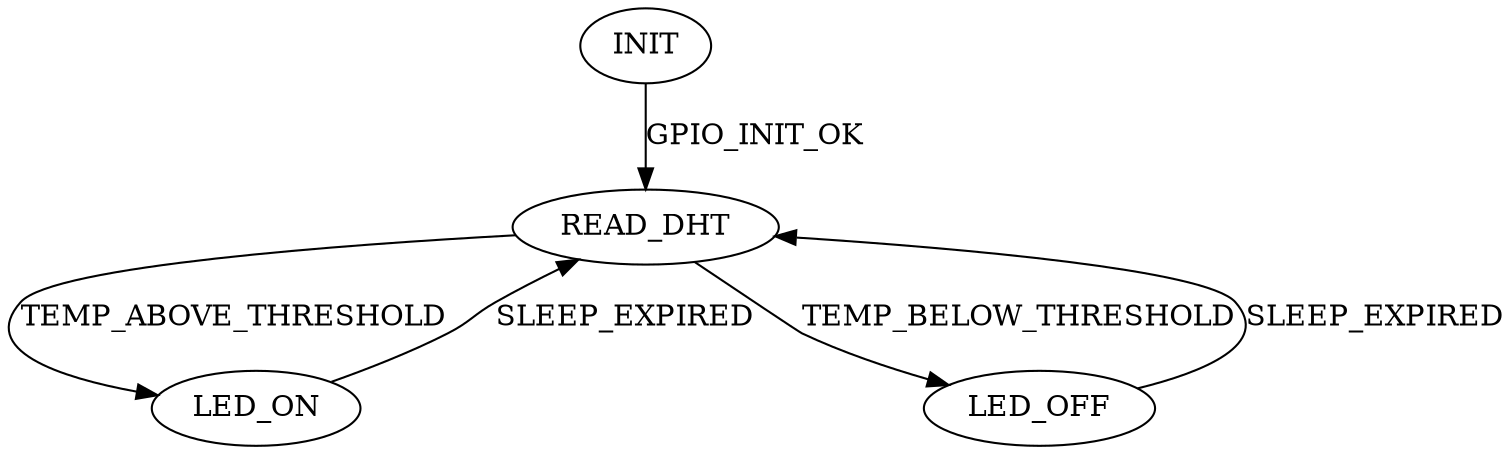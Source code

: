 // FSM
digraph {
	INIT [label=INIT]
	INIT -> READ_DHT [label=GPIO_INIT_OK]
	READ_DHT [label=READ_DHT]
	READ_DHT -> LED_ON [label=TEMP_ABOVE_THRESHOLD]
	READ_DHT -> LED_OFF [label=TEMP_BELOW_THRESHOLD]
	LED_ON [label=LED_ON]
	LED_ON -> READ_DHT [label=SLEEP_EXPIRED]
	LED_OFF [label=LED_OFF]
	LED_OFF -> READ_DHT [label=SLEEP_EXPIRED]
}
